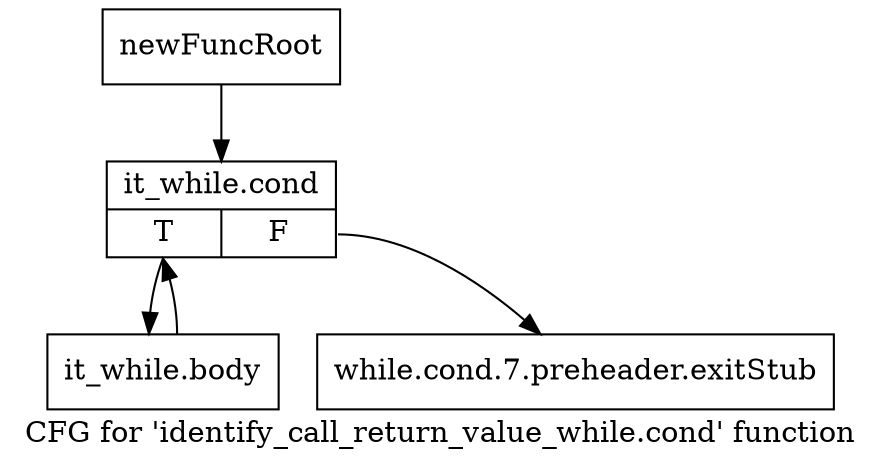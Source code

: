 digraph "CFG for 'identify_call_return_value_while.cond' function" {
	label="CFG for 'identify_call_return_value_while.cond' function";

	Node0xc28fe20 [shape=record,label="{newFuncRoot}"];
	Node0xc28fe20 -> Node0xc290280;
	Node0xc28fe70 [shape=record,label="{while.cond.7.preheader.exitStub}"];
	Node0xc290280 [shape=record,label="{it_while.cond|{<s0>T|<s1>F}}"];
	Node0xc290280:s0 -> Node0xc2902d0;
	Node0xc290280:s1 -> Node0xc28fe70;
	Node0xc2902d0 [shape=record,label="{it_while.body}"];
	Node0xc2902d0 -> Node0xc290280;
}
